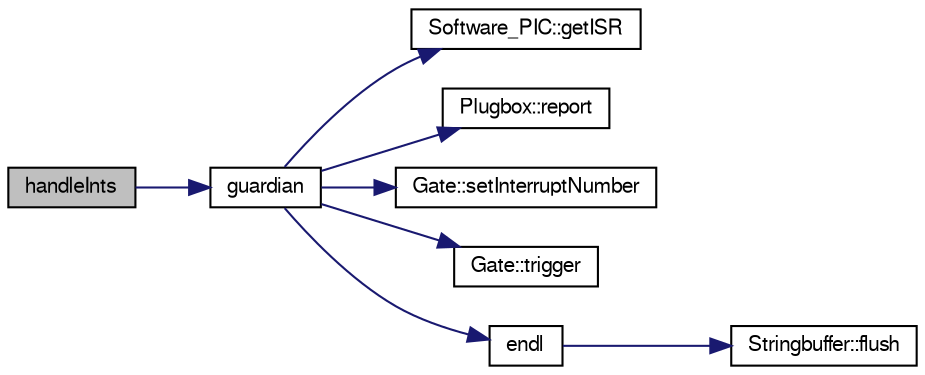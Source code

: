 digraph "handleInts"
{
  bgcolor="transparent";
  edge [fontname="FreeSans",fontsize="10",labelfontname="FreeSans",labelfontsize="10"];
  node [fontname="FreeSans",fontsize="10",shape=record];
  rankdir="LR";
  Node1 [label="handleInts",height=0.2,width=0.4,color="black", fillcolor="grey75", style="filled" fontcolor="black"];
  Node1 -> Node2 [color="midnightblue",fontsize="10",style="solid",fontname="FreeSans"];
  Node2 [label="guardian",height=0.2,width=0.4,color="black",URL="$guardian_8cc.html#a9017cbb15c79b718e82c9ed18a58ed60",tooltip="Entry point for interrupts."];
  Node2 -> Node3 [color="midnightblue",fontsize="10",style="solid",fontname="FreeSans"];
  Node3 [label="Software_PIC::getISR",height=0.2,width=0.4,color="black",URL="$classSoftware__PIC.html#ab13dd24a30e333614d1e9b6ff8c95ff7",tooltip="returns the ISR of one of the two PICs"];
  Node2 -> Node4 [color="midnightblue",fontsize="10",style="solid",fontname="FreeSans"];
  Node4 [label="Plugbox::report",height=0.2,width=0.4,color="black",URL="$classPlugbox.html#a94a04c50b59ce8ce9ba0578b9d5831d9",tooltip="report the assigned Gate object for a specific interrupt"];
  Node2 -> Node5 [color="midnightblue",fontsize="10",style="solid",fontname="FreeSans"];
  Node5 [label="Gate::setInterruptNumber",height=0.2,width=0.4,color="black",URL="$classGate.html#a7f5a37b264ba3dce2ff3a5f45cb71729",tooltip="set interrupt number"];
  Node2 -> Node6 [color="midnightblue",fontsize="10",style="solid",fontname="FreeSans"];
  Node6 [label="Gate::trigger",height=0.2,width=0.4,color="black",URL="$classGate.html#a02e9dccfd4136f7152b531a024dcd37a",tooltip="interrupt handling method"];
  Node2 -> Node7 [color="midnightblue",fontsize="10",style="solid",fontname="FreeSans"];
  Node7 [label="endl",height=0.2,width=0.4,color="black",URL="$o__stream_8h.html#a28de23f7cab39bdb0f6a5dc3801b6c6d",tooltip="print buffer after adding a newline"];
  Node7 -> Node8 [color="midnightblue",fontsize="10",style="solid",fontname="FreeSans"];
  Node8 [label="Stringbuffer::flush",height=0.2,width=0.4,color="black",URL="$classStringbuffer.html#abfb79178e3d7520f99aec80f996abaac",tooltip="flush the content of the buffer to the screen"];
}
